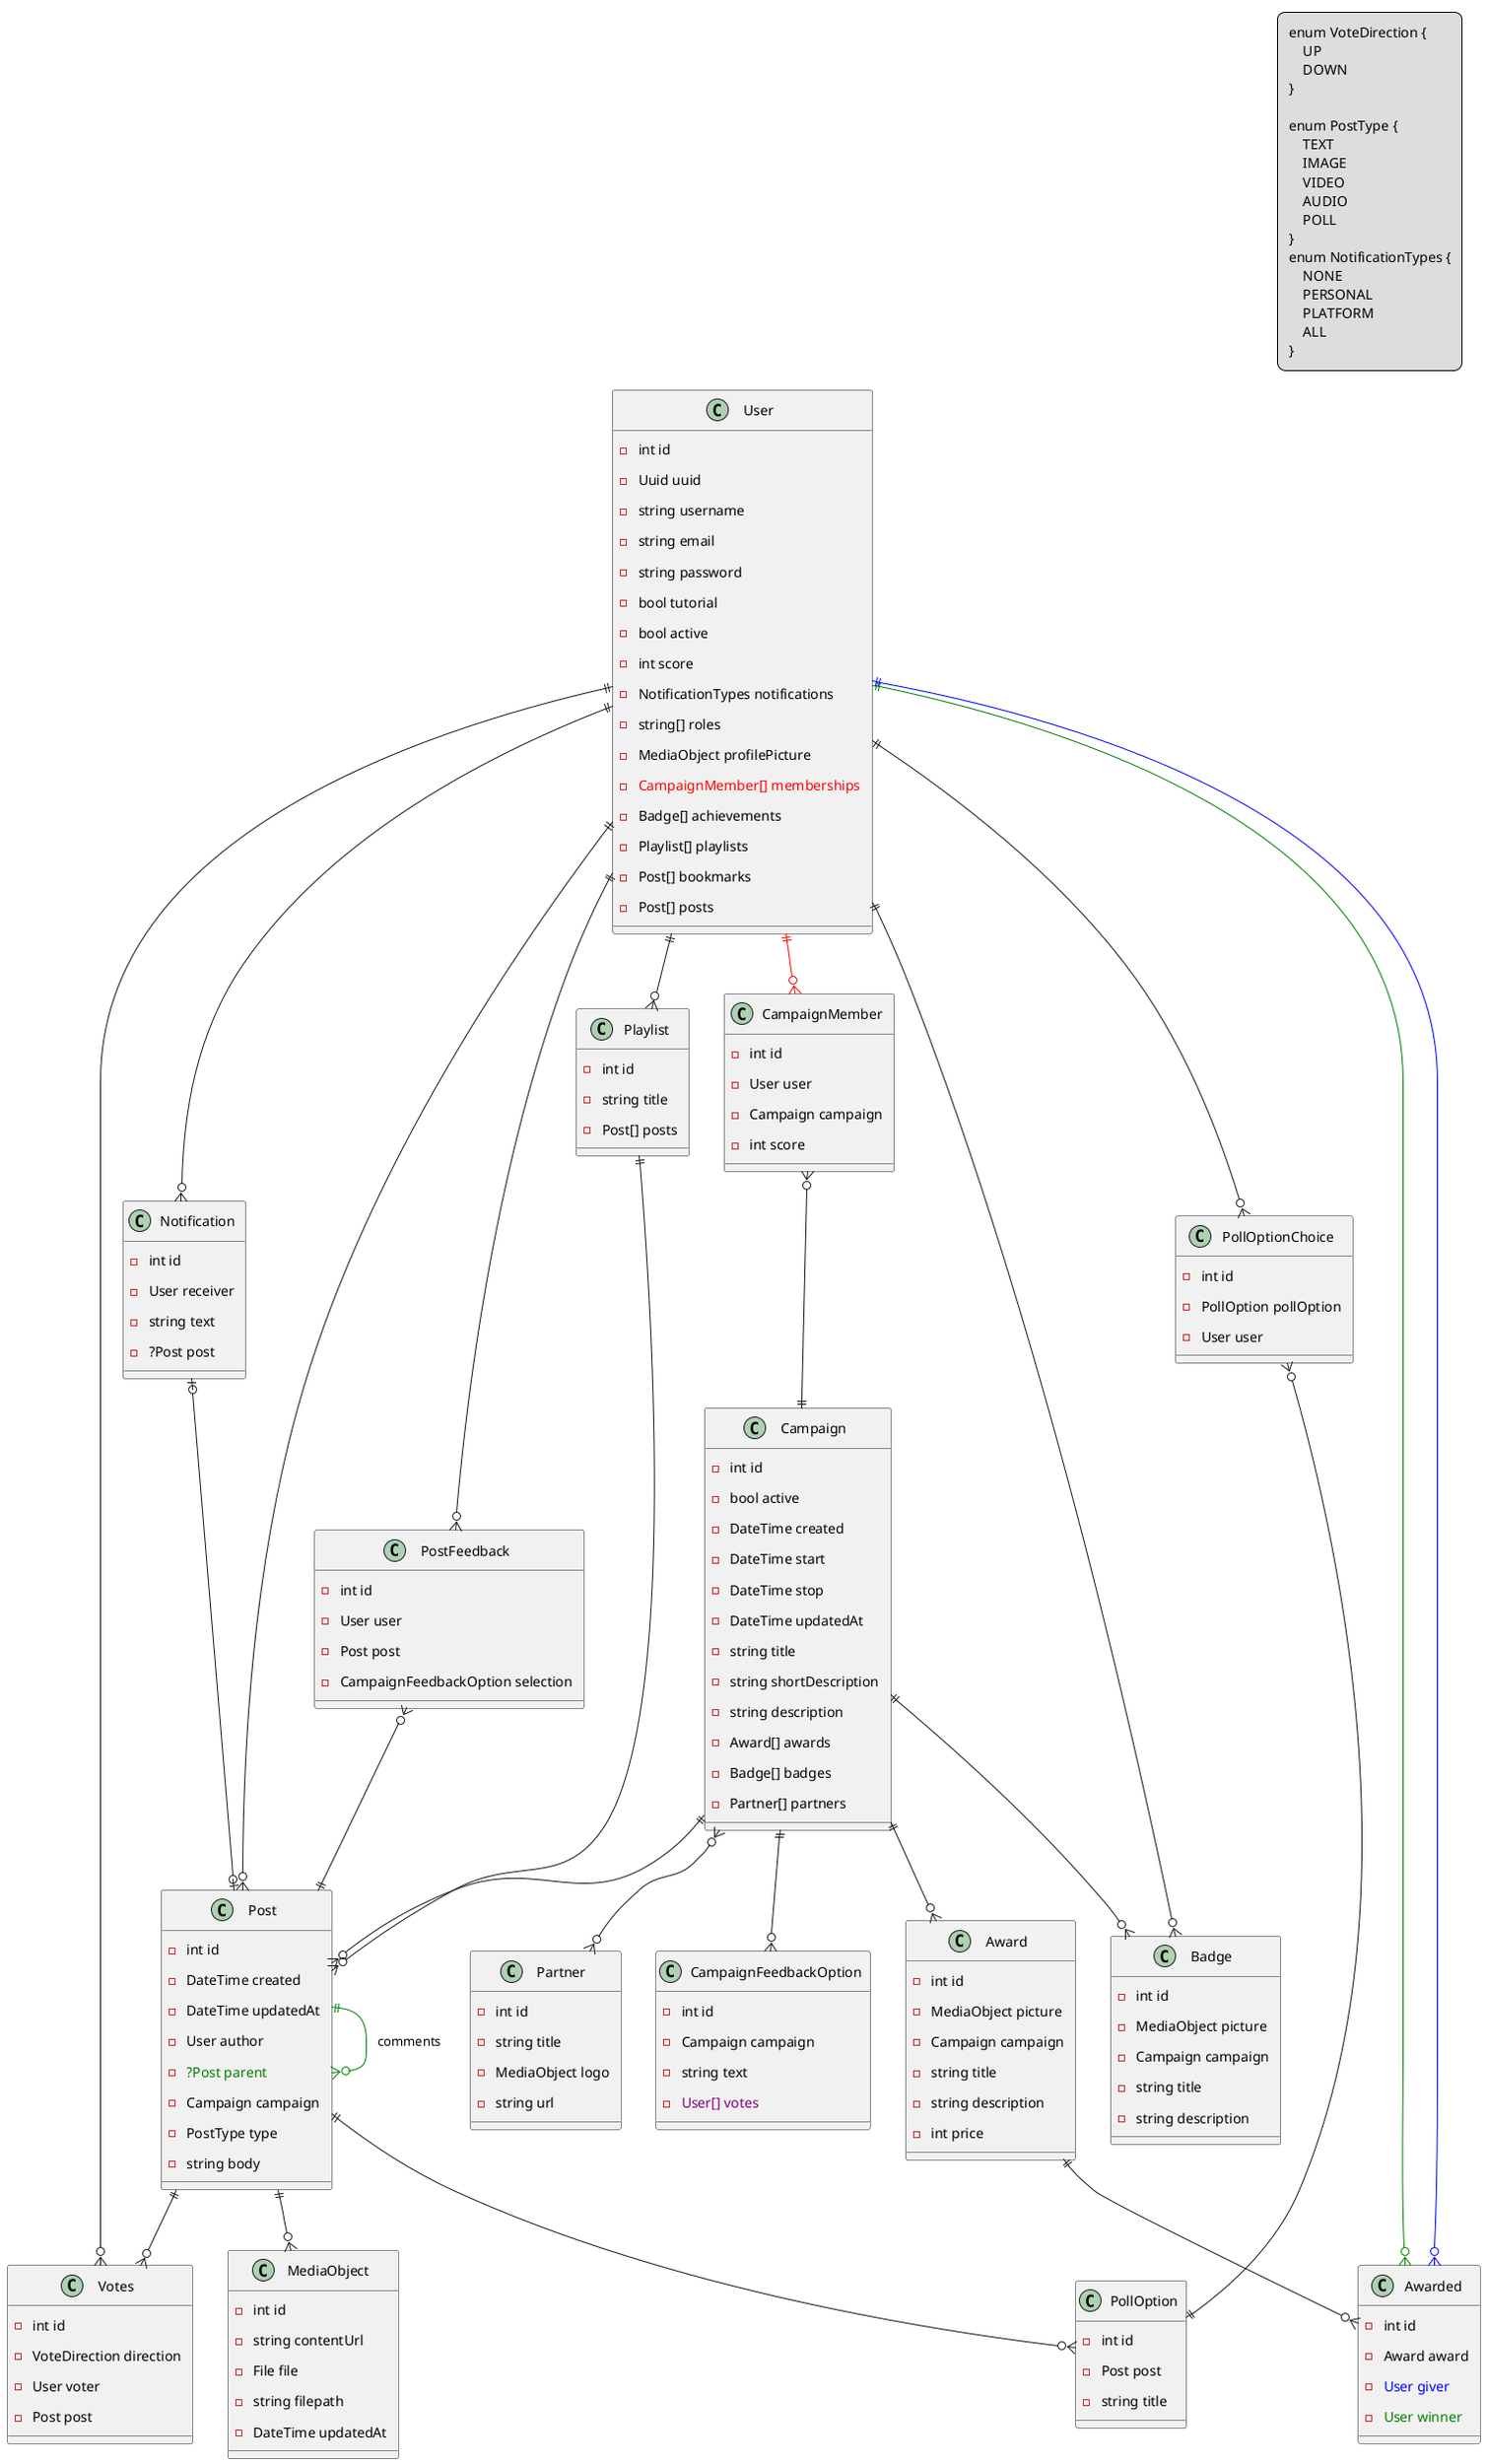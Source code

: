 @startuml

skinparam padding 6

class Votes {
    - int id
    - VoteDirection direction
    - User voter
    - Post post
}

class Post {
    - int id
    - DateTime created
    - DateTime updatedAt
    - User author
    - <color:#green>?Post parent
    - Campaign campaign 
    - PostType type
    - string body
}

class Notification {
    - int id
    - User receiver
    - string text
    - ?Post post
}

class Campaign {
    - int id
    - bool active
    - DateTime created
    - DateTime start
    - DateTime stop
    - DateTime updatedAt
    - string title
    - string shortDescription
    - string description
    - Award[] awards
    - Badge[] badges
    - Partner[] partners
}

class CampaignMember {
    - int id
    - User user
    - Campaign campaign
    - int score
}

class Partner {
    - int id
    - string title
    - MediaObject logo
    - string url
}

class User {
    - int id
    - Uuid uuid
    - string username
    - string email
    - string password
    - bool tutorial
    - bool active
    - int score
    - NotificationTypes notifications
    - string[] roles
    - MediaObject profilePicture
    - <color:#red>CampaignMember[] memberships
    - Badge[] achievements
    - Playlist[] playlists
    - Post[] bookmarks
    - Post[] posts
}

class CampaignFeedbackOption {
    - int id
    - Campaign campaign
    - string text
    - <color:#purple>User[] votes
}

class PostFeedback {
    - int id
    - User user
    - Post post
    - CampaignFeedbackOption selection
}

class Badge {
    - int id
    - MediaObject picture
    - Campaign campaign
    - string title
    - string description
}

class Award {
    - int id
    - MediaObject picture
    - Campaign campaign
    - string title
    - string description
    - int price
}

class Awarded {
    - int id
    - Award award 
    - <color:#blue>User giver
    - <color:#green>User winner
}

class Playlist {
    - int id
    - string title
    - Post[] posts
}

class MediaObject {
    - int id
    - string contentUrl
    - File file
    - string filepath
    - DateTime updatedAt
}

class PollOption {
    - int id
    - Post post
    - string title
}

class PollOptionChoice {
    - int id
    - PollOption pollOption
    - User user
}

legend top right
enum VoteDirection {
    UP
    DOWN
}

enum PostType {
    TEXT
    IMAGE
    VIDEO
    AUDIO
    POLL
}
enum NotificationTypes {
    NONE
    PERSONAL
    PLATFORM
    ALL
}
endlegend

User ||--o{ Post
User ||--o{ Playlist
User ||--o{ Notification
User ||-[#red]-o{ CampaignMember
User ||--o{ PollOptionChoice
User ||--o{ Badge
User ||-[#green]-o{ Awarded
User ||-[#blue]-o{ Awarded
User ||--o{ Votes
User ||--o{ PostFeedback

PostFeedback }o--|| Post

Post ||-[#green]-o{ Post : comments
Post ||--o{ Votes

CampaignMember }o--|| Campaign

Campaign ||--o{ Post
Campaign ||--o{ Award
Campaign ||--o{ Badge
Campaign ||--o{ CampaignFeedbackOption
Campaign }o--o{ Partner

Award ||--o{ Awarded

Post ||--o{ MediaObject
Post ||--o{ PollOption

Notification |o--o| Post

Playlist ||--o{ Post

PollOptionChoice }o--|| PollOption

@enduml
